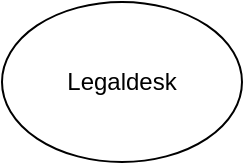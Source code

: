 <mxfile version="10.8.0" type="github"><diagram id="lZzalAqd2hUZFLrt-EdR" name="Page-1"><mxGraphModel dx="1394" dy="884" grid="1" gridSize="10" guides="1" tooltips="1" connect="1" arrows="1" fold="1" page="1" pageScale="1" pageWidth="1169" pageHeight="827" math="0" shadow="0"><root><mxCell id="0"/><mxCell id="1" parent="0"/><mxCell id="pAkvQjoyd_GrFTZMxKbz-1" value="Legaldesk" style="ellipse;whiteSpace=wrap;html=1;" vertex="1" parent="1"><mxGeometry x="210" y="120" width="120" height="80" as="geometry"/></mxCell></root></mxGraphModel></diagram></mxfile>
